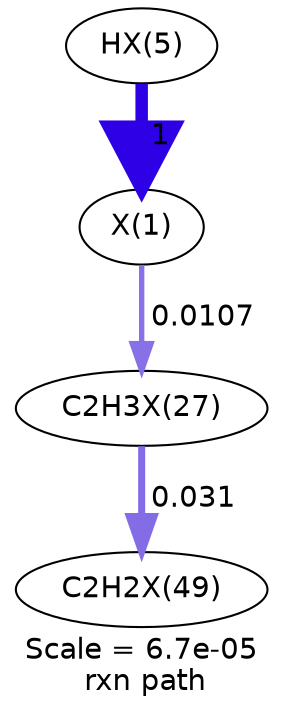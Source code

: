 digraph reaction_paths {
center=1;
s18 -> s17[fontname="Helvetica", style="setlinewidth(6)", arrowsize=3, color="0.7, 1.5, 0.9"
, label=" 1"];
s17 -> s19[fontname="Helvetica", style="setlinewidth(2.58)", arrowsize=1.29, color="0.7, 0.511, 0.9"
, label=" 0.0107"];
s19 -> s30[fontname="Helvetica", style="setlinewidth(3.38)", arrowsize=1.69, color="0.7, 0.531, 0.9"
, label=" 0.031"];
s17 [ fontname="Helvetica", label="X(1)"];
s18 [ fontname="Helvetica", label="HX(5)"];
s19 [ fontname="Helvetica", label="C2H3X(27)"];
s30 [ fontname="Helvetica", label="C2H2X(49)"];
 label = "Scale = 6.7e-05\l rxn path";
 fontname = "Helvetica";
}
